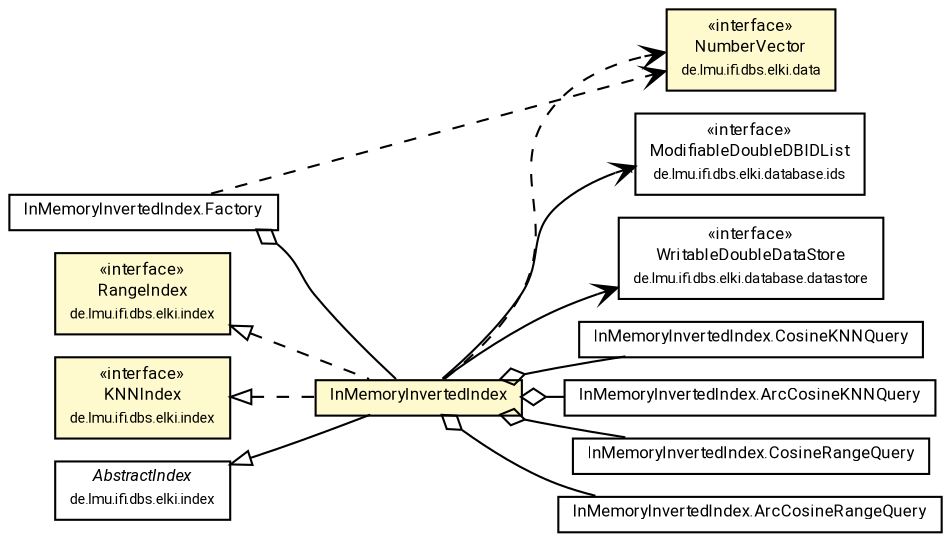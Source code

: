 #!/usr/local/bin/dot
#
# Class diagram 
# Generated by UMLGraph version R5_7_2-60-g0e99a6 (http://www.spinellis.gr/umlgraph/)
#

digraph G {
	graph [fontnames="svg"]
	edge [fontname="Roboto",fontsize=7,labelfontname="Roboto",labelfontsize=7,color="black"];
	node [fontname="Roboto",fontcolor="black",fontsize=8,shape=plaintext,margin=0,width=0,height=0];
	nodesep=0.15;
	ranksep=0.25;
	rankdir=LR;
	// de.lmu.ifi.dbs.elki.index.RangeIndex<O>
	c5167234 [label=<<table title="de.lmu.ifi.dbs.elki.index.RangeIndex" border="0" cellborder="1" cellspacing="0" cellpadding="2" bgcolor="LemonChiffon" href="../RangeIndex.html" target="_parent">
		<tr><td><table border="0" cellspacing="0" cellpadding="1">
		<tr><td align="center" balign="center"> &#171;interface&#187; </td></tr>
		<tr><td align="center" balign="center"> <font face="Roboto">RangeIndex</font> </td></tr>
		<tr><td align="center" balign="center"> <font face="Roboto" point-size="7.0">de.lmu.ifi.dbs.elki.index</font> </td></tr>
		</table></td></tr>
		</table>>, URL="../RangeIndex.html"];
	// de.lmu.ifi.dbs.elki.index.KNNIndex<O>
	c5167238 [label=<<table title="de.lmu.ifi.dbs.elki.index.KNNIndex" border="0" cellborder="1" cellspacing="0" cellpadding="2" bgcolor="LemonChiffon" href="../KNNIndex.html" target="_parent">
		<tr><td><table border="0" cellspacing="0" cellpadding="1">
		<tr><td align="center" balign="center"> &#171;interface&#187; </td></tr>
		<tr><td align="center" balign="center"> <font face="Roboto">KNNIndex</font> </td></tr>
		<tr><td align="center" balign="center"> <font face="Roboto" point-size="7.0">de.lmu.ifi.dbs.elki.index</font> </td></tr>
		</table></td></tr>
		</table>>, URL="../KNNIndex.html"];
	// de.lmu.ifi.dbs.elki.data.NumberVector
	c5167302 [label=<<table title="de.lmu.ifi.dbs.elki.data.NumberVector" border="0" cellborder="1" cellspacing="0" cellpadding="2" bgcolor="LemonChiffon" href="../../data/NumberVector.html" target="_parent">
		<tr><td><table border="0" cellspacing="0" cellpadding="1">
		<tr><td align="center" balign="center"> &#171;interface&#187; </td></tr>
		<tr><td align="center" balign="center"> <font face="Roboto">NumberVector</font> </td></tr>
		<tr><td align="center" balign="center"> <font face="Roboto" point-size="7.0">de.lmu.ifi.dbs.elki.data</font> </td></tr>
		</table></td></tr>
		</table>>, URL="../../data/NumberVector.html"];
	// de.lmu.ifi.dbs.elki.database.ids.ModifiableDoubleDBIDList
	c5167448 [label=<<table title="de.lmu.ifi.dbs.elki.database.ids.ModifiableDoubleDBIDList" border="0" cellborder="1" cellspacing="0" cellpadding="2" href="../../database/ids/ModifiableDoubleDBIDList.html" target="_parent">
		<tr><td><table border="0" cellspacing="0" cellpadding="1">
		<tr><td align="center" balign="center"> &#171;interface&#187; </td></tr>
		<tr><td align="center" balign="center"> <font face="Roboto">ModifiableDoubleDBIDList</font> </td></tr>
		<tr><td align="center" balign="center"> <font face="Roboto" point-size="7.0">de.lmu.ifi.dbs.elki.database.ids</font> </td></tr>
		</table></td></tr>
		</table>>, URL="../../database/ids/ModifiableDoubleDBIDList.html"];
	// de.lmu.ifi.dbs.elki.database.datastore.WritableDoubleDataStore
	c5167492 [label=<<table title="de.lmu.ifi.dbs.elki.database.datastore.WritableDoubleDataStore" border="0" cellborder="1" cellspacing="0" cellpadding="2" href="../../database/datastore/WritableDoubleDataStore.html" target="_parent">
		<tr><td><table border="0" cellspacing="0" cellpadding="1">
		<tr><td align="center" balign="center"> &#171;interface&#187; </td></tr>
		<tr><td align="center" balign="center"> <font face="Roboto">WritableDoubleDataStore</font> </td></tr>
		<tr><td align="center" balign="center"> <font face="Roboto" point-size="7.0">de.lmu.ifi.dbs.elki.database.datastore</font> </td></tr>
		</table></td></tr>
		</table>>, URL="../../database/datastore/WritableDoubleDataStore.html"];
	// de.lmu.ifi.dbs.elki.index.AbstractIndex<O>
	c5168454 [label=<<table title="de.lmu.ifi.dbs.elki.index.AbstractIndex" border="0" cellborder="1" cellspacing="0" cellpadding="2" href="../AbstractIndex.html" target="_parent">
		<tr><td><table border="0" cellspacing="0" cellpadding="1">
		<tr><td align="center" balign="center"> <font face="Roboto"><i>AbstractIndex</i></font> </td></tr>
		<tr><td align="center" balign="center"> <font face="Roboto" point-size="7.0">de.lmu.ifi.dbs.elki.index</font> </td></tr>
		</table></td></tr>
		</table>>, URL="../AbstractIndex.html"];
	// de.lmu.ifi.dbs.elki.index.invertedlist.InMemoryInvertedIndex<V extends de.lmu.ifi.dbs.elki.data.NumberVector>
	c5168786 [label=<<table title="de.lmu.ifi.dbs.elki.index.invertedlist.InMemoryInvertedIndex" border="0" cellborder="1" cellspacing="0" cellpadding="2" bgcolor="lemonChiffon" href="InMemoryInvertedIndex.html" target="_parent">
		<tr><td><table border="0" cellspacing="0" cellpadding="1">
		<tr><td align="center" balign="center"> <font face="Roboto">InMemoryInvertedIndex</font> </td></tr>
		</table></td></tr>
		</table>>, URL="InMemoryInvertedIndex.html"];
	// de.lmu.ifi.dbs.elki.index.invertedlist.InMemoryInvertedIndex<V extends de.lmu.ifi.dbs.elki.data.NumberVector>.CosineKNNQuery
	c5168787 [label=<<table title="de.lmu.ifi.dbs.elki.index.invertedlist.InMemoryInvertedIndex.CosineKNNQuery" border="0" cellborder="1" cellspacing="0" cellpadding="2" href="InMemoryInvertedIndex.CosineKNNQuery.html" target="_parent">
		<tr><td><table border="0" cellspacing="0" cellpadding="1">
		<tr><td align="center" balign="center"> <font face="Roboto">InMemoryInvertedIndex.CosineKNNQuery</font> </td></tr>
		</table></td></tr>
		</table>>, URL="InMemoryInvertedIndex.CosineKNNQuery.html"];
	// de.lmu.ifi.dbs.elki.index.invertedlist.InMemoryInvertedIndex<V extends de.lmu.ifi.dbs.elki.data.NumberVector>.ArcCosineKNNQuery
	c5168788 [label=<<table title="de.lmu.ifi.dbs.elki.index.invertedlist.InMemoryInvertedIndex.ArcCosineKNNQuery" border="0" cellborder="1" cellspacing="0" cellpadding="2" href="InMemoryInvertedIndex.ArcCosineKNNQuery.html" target="_parent">
		<tr><td><table border="0" cellspacing="0" cellpadding="1">
		<tr><td align="center" balign="center"> <font face="Roboto">InMemoryInvertedIndex.ArcCosineKNNQuery</font> </td></tr>
		</table></td></tr>
		</table>>, URL="InMemoryInvertedIndex.ArcCosineKNNQuery.html"];
	// de.lmu.ifi.dbs.elki.index.invertedlist.InMemoryInvertedIndex<V extends de.lmu.ifi.dbs.elki.data.NumberVector>.CosineRangeQuery
	c5168789 [label=<<table title="de.lmu.ifi.dbs.elki.index.invertedlist.InMemoryInvertedIndex.CosineRangeQuery" border="0" cellborder="1" cellspacing="0" cellpadding="2" href="InMemoryInvertedIndex.CosineRangeQuery.html" target="_parent">
		<tr><td><table border="0" cellspacing="0" cellpadding="1">
		<tr><td align="center" balign="center"> <font face="Roboto">InMemoryInvertedIndex.CosineRangeQuery</font> </td></tr>
		</table></td></tr>
		</table>>, URL="InMemoryInvertedIndex.CosineRangeQuery.html"];
	// de.lmu.ifi.dbs.elki.index.invertedlist.InMemoryInvertedIndex<V extends de.lmu.ifi.dbs.elki.data.NumberVector>.ArcCosineRangeQuery
	c5168790 [label=<<table title="de.lmu.ifi.dbs.elki.index.invertedlist.InMemoryInvertedIndex.ArcCosineRangeQuery" border="0" cellborder="1" cellspacing="0" cellpadding="2" href="InMemoryInvertedIndex.ArcCosineRangeQuery.html" target="_parent">
		<tr><td><table border="0" cellspacing="0" cellpadding="1">
		<tr><td align="center" balign="center"> <font face="Roboto">InMemoryInvertedIndex.ArcCosineRangeQuery</font> </td></tr>
		</table></td></tr>
		</table>>, URL="InMemoryInvertedIndex.ArcCosineRangeQuery.html"];
	// de.lmu.ifi.dbs.elki.index.invertedlist.InMemoryInvertedIndex.Factory<V extends de.lmu.ifi.dbs.elki.data.NumberVector>
	c5168791 [label=<<table title="de.lmu.ifi.dbs.elki.index.invertedlist.InMemoryInvertedIndex.Factory" border="0" cellborder="1" cellspacing="0" cellpadding="2" href="InMemoryInvertedIndex.Factory.html" target="_parent">
		<tr><td><table border="0" cellspacing="0" cellpadding="1">
		<tr><td align="center" balign="center"> <font face="Roboto">InMemoryInvertedIndex.Factory</font> </td></tr>
		</table></td></tr>
		</table>>, URL="InMemoryInvertedIndex.Factory.html"];
	// de.lmu.ifi.dbs.elki.index.invertedlist.InMemoryInvertedIndex<V extends de.lmu.ifi.dbs.elki.data.NumberVector> extends de.lmu.ifi.dbs.elki.index.AbstractIndex<O>
	c5168454 -> c5168786 [arrowtail=empty,dir=back,weight=10];
	// de.lmu.ifi.dbs.elki.index.invertedlist.InMemoryInvertedIndex<V extends de.lmu.ifi.dbs.elki.data.NumberVector> implements de.lmu.ifi.dbs.elki.index.KNNIndex<O>
	c5167238 -> c5168786 [arrowtail=empty,style=dashed,dir=back,weight=9];
	// de.lmu.ifi.dbs.elki.index.invertedlist.InMemoryInvertedIndex<V extends de.lmu.ifi.dbs.elki.data.NumberVector> implements de.lmu.ifi.dbs.elki.index.RangeIndex<O>
	c5167234 -> c5168786 [arrowtail=empty,style=dashed,dir=back,weight=9];
	// de.lmu.ifi.dbs.elki.index.invertedlist.InMemoryInvertedIndex<V extends de.lmu.ifi.dbs.elki.data.NumberVector> has de.lmu.ifi.dbs.elki.index.invertedlist.InMemoryInvertedIndex<V extends de.lmu.ifi.dbs.elki.data.NumberVector>.ArcCosineKNNQuery
	c5168786 -> c5168788 [arrowhead=none,arrowtail=ediamond,dir=back,weight=4];
	// de.lmu.ifi.dbs.elki.index.invertedlist.InMemoryInvertedIndex<V extends de.lmu.ifi.dbs.elki.data.NumberVector> has de.lmu.ifi.dbs.elki.index.invertedlist.InMemoryInvertedIndex<V extends de.lmu.ifi.dbs.elki.data.NumberVector>.ArcCosineRangeQuery
	c5168786 -> c5168790 [arrowhead=none,arrowtail=ediamond,dir=back,weight=4];
	// de.lmu.ifi.dbs.elki.index.invertedlist.InMemoryInvertedIndex<V extends de.lmu.ifi.dbs.elki.data.NumberVector> has de.lmu.ifi.dbs.elki.index.invertedlist.InMemoryInvertedIndex<V extends de.lmu.ifi.dbs.elki.data.NumberVector>.CosineKNNQuery
	c5168786 -> c5168787 [arrowhead=none,arrowtail=ediamond,dir=back,weight=4];
	// de.lmu.ifi.dbs.elki.index.invertedlist.InMemoryInvertedIndex<V extends de.lmu.ifi.dbs.elki.data.NumberVector> has de.lmu.ifi.dbs.elki.index.invertedlist.InMemoryInvertedIndex<V extends de.lmu.ifi.dbs.elki.data.NumberVector>.CosineRangeQuery
	c5168786 -> c5168789 [arrowhead=none,arrowtail=ediamond,dir=back,weight=4];
	// de.lmu.ifi.dbs.elki.index.invertedlist.InMemoryInvertedIndex.Factory<V extends de.lmu.ifi.dbs.elki.data.NumberVector> has de.lmu.ifi.dbs.elki.index.invertedlist.InMemoryInvertedIndex<V extends de.lmu.ifi.dbs.elki.data.NumberVector>
	c5168791 -> c5168786 [arrowhead=none,arrowtail=ediamond,dir=back,weight=4];
	// de.lmu.ifi.dbs.elki.index.invertedlist.InMemoryInvertedIndex<V extends de.lmu.ifi.dbs.elki.data.NumberVector> navassoc de.lmu.ifi.dbs.elki.database.ids.ModifiableDoubleDBIDList
	c5168786 -> c5167448 [arrowhead=open,weight=1,headlabel="*"];
	// de.lmu.ifi.dbs.elki.index.invertedlist.InMemoryInvertedIndex<V extends de.lmu.ifi.dbs.elki.data.NumberVector> navassoc de.lmu.ifi.dbs.elki.database.datastore.WritableDoubleDataStore
	c5168786 -> c5167492 [arrowhead=open,weight=1];
	// de.lmu.ifi.dbs.elki.index.invertedlist.InMemoryInvertedIndex<V extends de.lmu.ifi.dbs.elki.data.NumberVector> depend de.lmu.ifi.dbs.elki.data.NumberVector
	c5168786 -> c5167302 [arrowhead=open,style=dashed,weight=0];
	// de.lmu.ifi.dbs.elki.index.invertedlist.InMemoryInvertedIndex.Factory<V extends de.lmu.ifi.dbs.elki.data.NumberVector> depend de.lmu.ifi.dbs.elki.data.NumberVector
	c5168791 -> c5167302 [arrowhead=open,style=dashed,weight=0];
}

